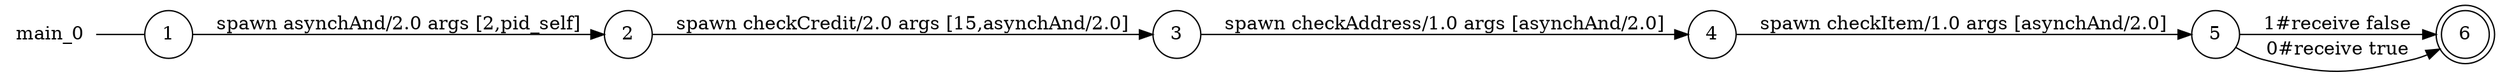 digraph main_0 {
	rankdir="LR";
	n_0 [label="main_0", shape="plaintext"];
	n_1 [id="1", shape=circle, label="1"];
	n_0 -> n_1 [arrowhead=none];
	n_2 [id="7", shape=circle, label="3"];
	n_3 [id="4", shape=doublecircle, label="6"];
	n_4 [id="3", shape=circle, label="4"];
	n_5 [id="2", shape=circle, label="2"];
	n_6 [id="5", shape=circle, label="5"];

	n_1 -> n_5 [id="[$e|2]", label="spawn asynchAnd/2.0 args [2,pid_self]"];
	n_4 -> n_6 [id="[$e|0]", label="spawn checkItem/1.0 args [asynchAnd/2.0]"];
	n_6 -> n_3 [id="[$e|6]", label="1#receive false"];
	n_6 -> n_3 [id="[$e|5]", label="0#receive true"];
	n_2 -> n_4 [id="[$e|3]", label="spawn checkAddress/1.0 args [asynchAnd/2.0]"];
	n_5 -> n_2 [id="[$e|4]", label="spawn checkCredit/2.0 args [15,asynchAnd/2.0]"];
}
